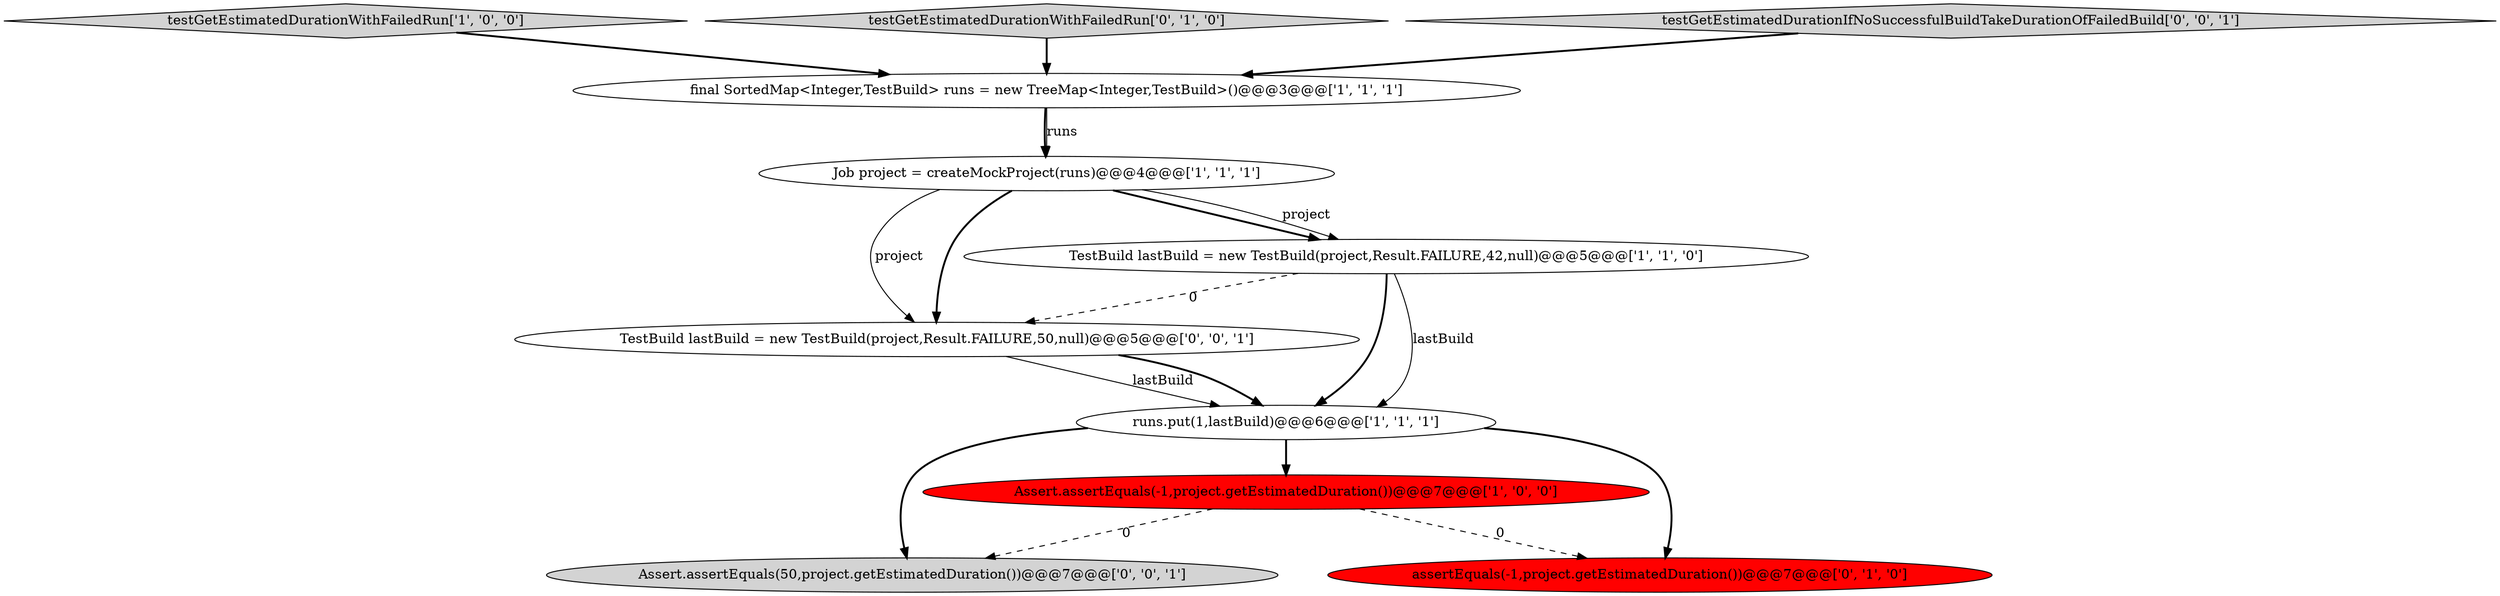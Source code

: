 digraph {
8 [style = filled, label = "Assert.assertEquals(50,project.getEstimatedDuration())@@@7@@@['0', '0', '1']", fillcolor = lightgray, shape = ellipse image = "AAA0AAABBB3BBB"];
1 [style = filled, label = "Job project = createMockProject(runs)@@@4@@@['1', '1', '1']", fillcolor = white, shape = ellipse image = "AAA0AAABBB1BBB"];
6 [style = filled, label = "assertEquals(-1,project.getEstimatedDuration())@@@7@@@['0', '1', '0']", fillcolor = red, shape = ellipse image = "AAA1AAABBB2BBB"];
5 [style = filled, label = "final SortedMap<Integer,TestBuild> runs = new TreeMap<Integer,TestBuild>()@@@3@@@['1', '1', '1']", fillcolor = white, shape = ellipse image = "AAA0AAABBB1BBB"];
3 [style = filled, label = "testGetEstimatedDurationWithFailedRun['1', '0', '0']", fillcolor = lightgray, shape = diamond image = "AAA0AAABBB1BBB"];
0 [style = filled, label = "Assert.assertEquals(-1,project.getEstimatedDuration())@@@7@@@['1', '0', '0']", fillcolor = red, shape = ellipse image = "AAA1AAABBB1BBB"];
9 [style = filled, label = "TestBuild lastBuild = new TestBuild(project,Result.FAILURE,50,null)@@@5@@@['0', '0', '1']", fillcolor = white, shape = ellipse image = "AAA0AAABBB3BBB"];
4 [style = filled, label = "runs.put(1,lastBuild)@@@6@@@['1', '1', '1']", fillcolor = white, shape = ellipse image = "AAA0AAABBB1BBB"];
2 [style = filled, label = "TestBuild lastBuild = new TestBuild(project,Result.FAILURE,42,null)@@@5@@@['1', '1', '0']", fillcolor = white, shape = ellipse image = "AAA0AAABBB1BBB"];
7 [style = filled, label = "testGetEstimatedDurationWithFailedRun['0', '1', '0']", fillcolor = lightgray, shape = diamond image = "AAA0AAABBB2BBB"];
10 [style = filled, label = "testGetEstimatedDurationIfNoSuccessfulBuildTakeDurationOfFailedBuild['0', '0', '1']", fillcolor = lightgray, shape = diamond image = "AAA0AAABBB3BBB"];
9->4 [style = solid, label="lastBuild"];
4->8 [style = bold, label=""];
5->1 [style = bold, label=""];
0->8 [style = dashed, label="0"];
1->9 [style = solid, label="project"];
1->2 [style = bold, label=""];
3->5 [style = bold, label=""];
7->5 [style = bold, label=""];
10->5 [style = bold, label=""];
4->0 [style = bold, label=""];
2->4 [style = solid, label="lastBuild"];
2->9 [style = dashed, label="0"];
2->4 [style = bold, label=""];
5->1 [style = solid, label="runs"];
4->6 [style = bold, label=""];
1->9 [style = bold, label=""];
9->4 [style = bold, label=""];
1->2 [style = solid, label="project"];
0->6 [style = dashed, label="0"];
}
